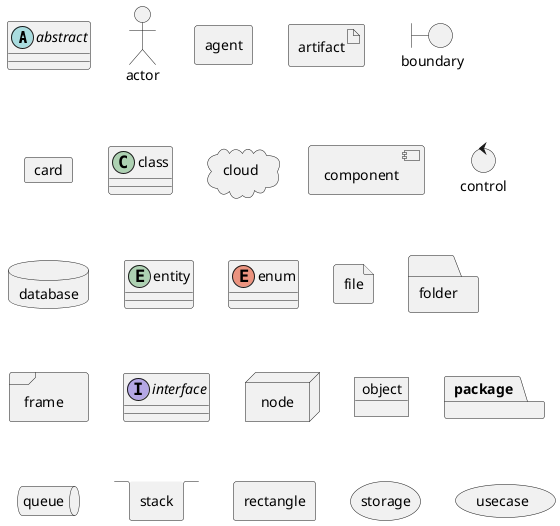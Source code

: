 {
  "sha1": "1y3dqrruvn4tpzp17rxdbqlo5zbauw8",
  "insertion": {
    "when": "2024-05-30T20:48:19.838Z",
    "user": "plantuml@gmail.com"
  }
}
@startuml
allow_mixing
abstract abstract
actor actor
agent agent
artifact artifact
boundary boundary
card card
class class
cloud cloud
component component
control control
database database
entity entity
enum enum
file file
folder folder
frame frame
interface  interface
node node
object object
package package
'sequence diagram participant participant
queue queue
stack stack
rectangle rectangle
'State diagram state state
storage storage
usecase usecase
@enduml
